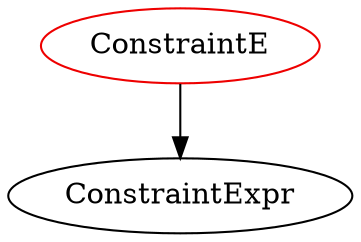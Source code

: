 digraph constrainte{
ConstraintE -> ConstraintExpr;
ConstraintE	[shape=oval, color=red2, label="ConstraintE"];
}

